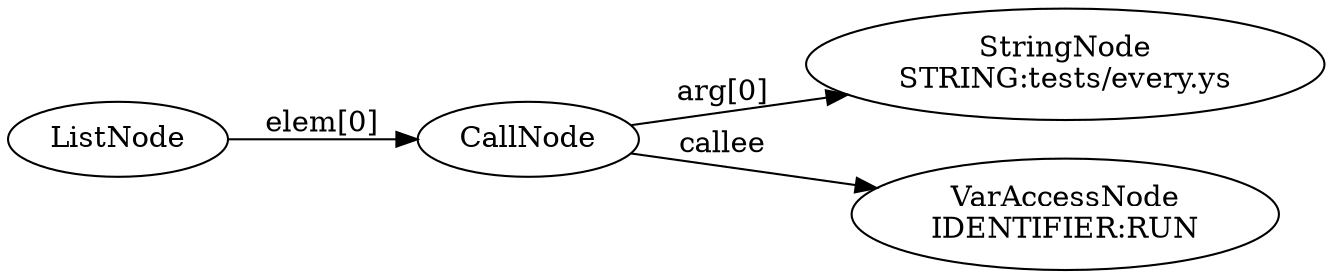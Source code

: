 digraph AST {
rankdir=LR;
  node0 [label="ListNode"];
  node1 [label="CallNode"];
  node2 [label="StringNode\nSTRING:tests/every.ys"];
  node1 -> node2 [label="arg[0]"];
  node3 [label="VarAccessNode\nIDENTIFIER:RUN"];
  node1 -> node3 [label="callee"];
  node0 -> node1 [label="elem[0]"];
}
